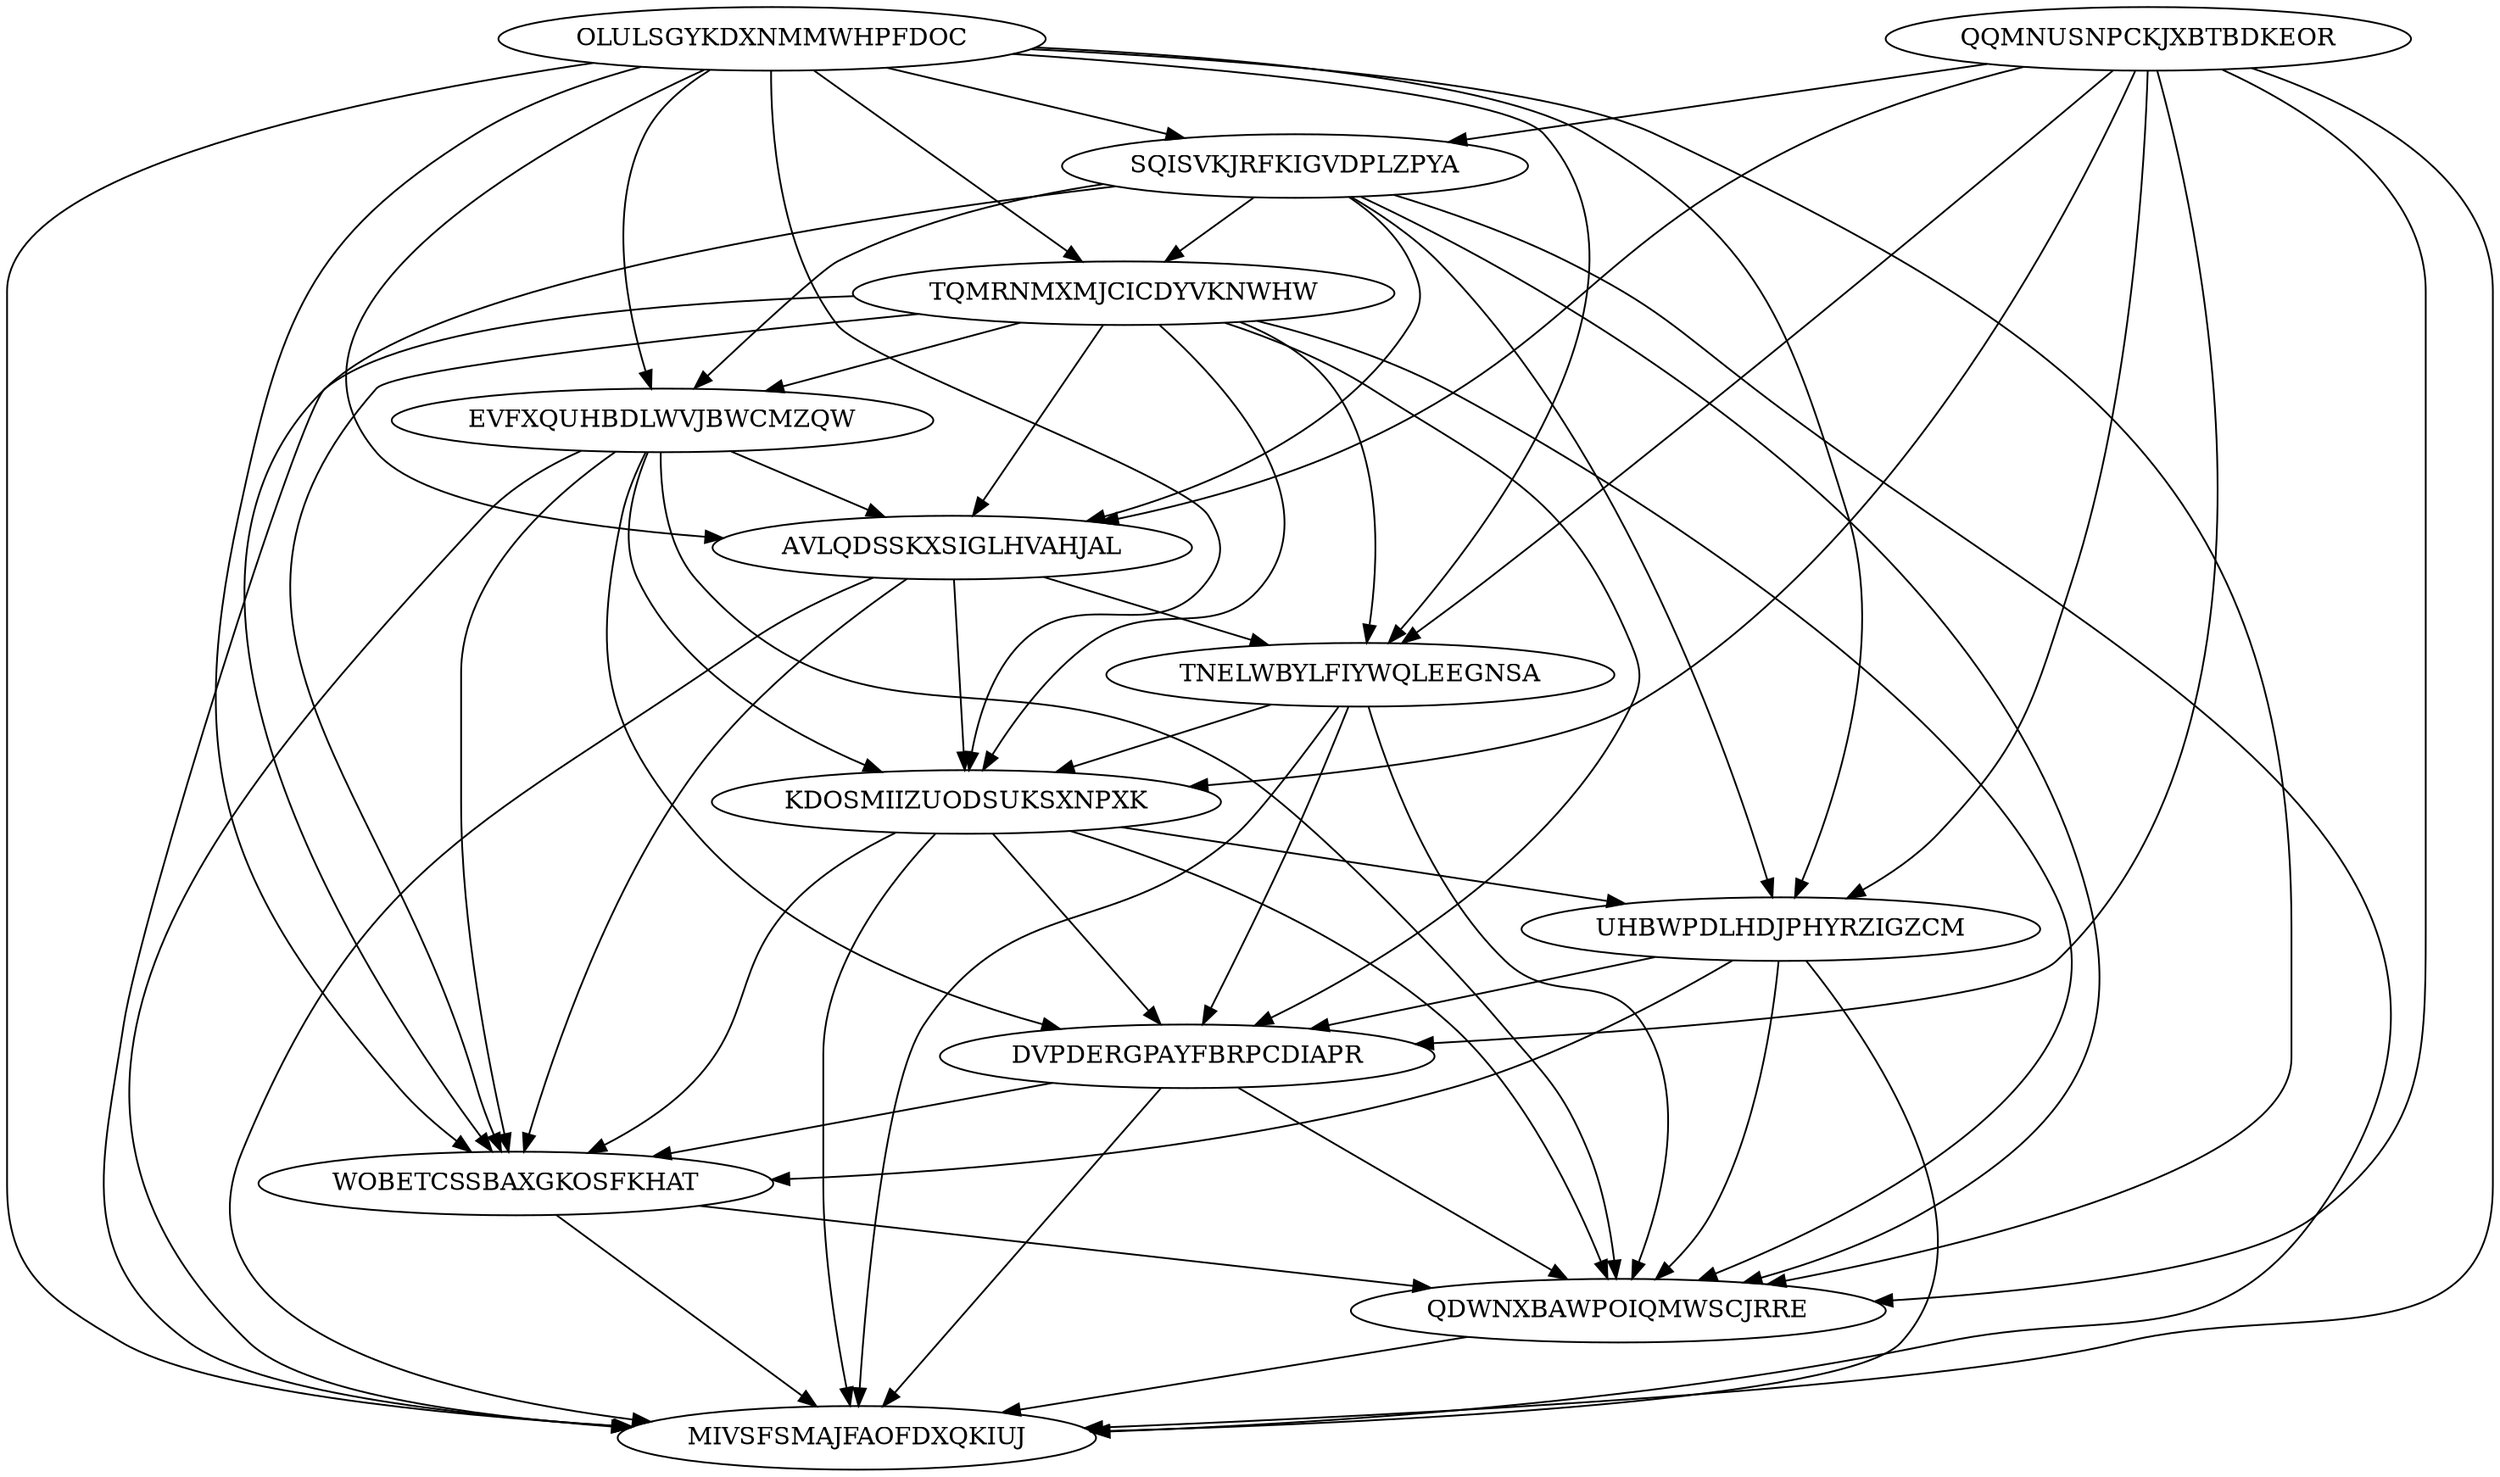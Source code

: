 digraph N13M62 {
	QQMNUSNPCKJXBTBDKEOR	[Weight=12];
	OLULSGYKDXNMMWHPFDOC	[Weight=19];
	SQISVKJRFKIGVDPLZPYA	[Weight=16];
	TQMRNMXMJCICDYVKNWHW	[Weight=12];
	EVFXQUHBDLWVJBWCMZQW	[Weight=18];
	AVLQDSSKXSIGLHVAHJAL	[Weight=19];
	TNELWBYLFIYWQLEEGNSA	[Weight=17];
	KDOSMIIZUODSUKSXNPXK	[Weight=15];
	UHBWPDLHDJPHYRZIGZCM	[Weight=18];
	DVPDERGPAYFBRPCDIAPR	[Weight=13];
	WOBETCSSBAXGKOSFKHAT	[Weight=13];
	QDWNXBAWPOIQMWSCJRRE	[Weight=14];
	MIVSFSMAJFAOFDXQKIUJ	[Weight=13];
	KDOSMIIZUODSUKSXNPXK -> UHBWPDLHDJPHYRZIGZCM [Weight=18];
	AVLQDSSKXSIGLHVAHJAL -> WOBETCSSBAXGKOSFKHAT [Weight=15];
	OLULSGYKDXNMMWHPFDOC -> TNELWBYLFIYWQLEEGNSA [Weight=12];
	SQISVKJRFKIGVDPLZPYA -> QDWNXBAWPOIQMWSCJRRE [Weight=16];
	DVPDERGPAYFBRPCDIAPR -> MIVSFSMAJFAOFDXQKIUJ [Weight=12];
	DVPDERGPAYFBRPCDIAPR -> WOBETCSSBAXGKOSFKHAT [Weight=14];
	UHBWPDLHDJPHYRZIGZCM -> MIVSFSMAJFAOFDXQKIUJ [Weight=10];
	QQMNUSNPCKJXBTBDKEOR -> KDOSMIIZUODSUKSXNPXK [Weight=19];
	KDOSMIIZUODSUKSXNPXK -> DVPDERGPAYFBRPCDIAPR [Weight=13];
	QQMNUSNPCKJXBTBDKEOR -> UHBWPDLHDJPHYRZIGZCM [Weight=13];
	OLULSGYKDXNMMWHPFDOC -> AVLQDSSKXSIGLHVAHJAL [Weight=17];
	TQMRNMXMJCICDYVKNWHW -> EVFXQUHBDLWVJBWCMZQW [Weight=14];
	AVLQDSSKXSIGLHVAHJAL -> MIVSFSMAJFAOFDXQKIUJ [Weight=10];
	UHBWPDLHDJPHYRZIGZCM -> DVPDERGPAYFBRPCDIAPR [Weight=15];
	TQMRNMXMJCICDYVKNWHW -> KDOSMIIZUODSUKSXNPXK [Weight=13];
	TNELWBYLFIYWQLEEGNSA -> KDOSMIIZUODSUKSXNPXK [Weight=19];
	SQISVKJRFKIGVDPLZPYA -> MIVSFSMAJFAOFDXQKIUJ [Weight=10];
	KDOSMIIZUODSUKSXNPXK -> QDWNXBAWPOIQMWSCJRRE [Weight=13];
	EVFXQUHBDLWVJBWCMZQW -> KDOSMIIZUODSUKSXNPXK [Weight=20];
	QQMNUSNPCKJXBTBDKEOR -> MIVSFSMAJFAOFDXQKIUJ [Weight=16];
	SQISVKJRFKIGVDPLZPYA -> WOBETCSSBAXGKOSFKHAT [Weight=16];
	QQMNUSNPCKJXBTBDKEOR -> TNELWBYLFIYWQLEEGNSA [Weight=16];
	QDWNXBAWPOIQMWSCJRRE -> MIVSFSMAJFAOFDXQKIUJ [Weight=17];
	TQMRNMXMJCICDYVKNWHW -> TNELWBYLFIYWQLEEGNSA [Weight=14];
	OLULSGYKDXNMMWHPFDOC -> QDWNXBAWPOIQMWSCJRRE [Weight=16];
	QQMNUSNPCKJXBTBDKEOR -> QDWNXBAWPOIQMWSCJRRE [Weight=14];
	KDOSMIIZUODSUKSXNPXK -> WOBETCSSBAXGKOSFKHAT [Weight=17];
	OLULSGYKDXNMMWHPFDOC -> KDOSMIIZUODSUKSXNPXK [Weight=12];
	OLULSGYKDXNMMWHPFDOC -> SQISVKJRFKIGVDPLZPYA [Weight=15];
	UHBWPDLHDJPHYRZIGZCM -> QDWNXBAWPOIQMWSCJRRE [Weight=14];
	TQMRNMXMJCICDYVKNWHW -> AVLQDSSKXSIGLHVAHJAL [Weight=15];
	KDOSMIIZUODSUKSXNPXK -> MIVSFSMAJFAOFDXQKIUJ [Weight=15];
	SQISVKJRFKIGVDPLZPYA -> UHBWPDLHDJPHYRZIGZCM [Weight=18];
	TNELWBYLFIYWQLEEGNSA -> DVPDERGPAYFBRPCDIAPR [Weight=12];
	DVPDERGPAYFBRPCDIAPR -> QDWNXBAWPOIQMWSCJRRE [Weight=18];
	TNELWBYLFIYWQLEEGNSA -> MIVSFSMAJFAOFDXQKIUJ [Weight=17];
	EVFXQUHBDLWVJBWCMZQW -> AVLQDSSKXSIGLHVAHJAL [Weight=14];
	TNELWBYLFIYWQLEEGNSA -> QDWNXBAWPOIQMWSCJRRE [Weight=15];
	WOBETCSSBAXGKOSFKHAT -> MIVSFSMAJFAOFDXQKIUJ [Weight=20];
	SQISVKJRFKIGVDPLZPYA -> EVFXQUHBDLWVJBWCMZQW [Weight=19];
	SQISVKJRFKIGVDPLZPYA -> TQMRNMXMJCICDYVKNWHW [Weight=18];
	QQMNUSNPCKJXBTBDKEOR -> AVLQDSSKXSIGLHVAHJAL [Weight=13];
	OLULSGYKDXNMMWHPFDOC -> TQMRNMXMJCICDYVKNWHW [Weight=20];
	EVFXQUHBDLWVJBWCMZQW -> WOBETCSSBAXGKOSFKHAT [Weight=12];
	OLULSGYKDXNMMWHPFDOC -> EVFXQUHBDLWVJBWCMZQW [Weight=12];
	UHBWPDLHDJPHYRZIGZCM -> WOBETCSSBAXGKOSFKHAT [Weight=18];
	OLULSGYKDXNMMWHPFDOC -> UHBWPDLHDJPHYRZIGZCM [Weight=13];
	TQMRNMXMJCICDYVKNWHW -> QDWNXBAWPOIQMWSCJRRE [Weight=13];
	EVFXQUHBDLWVJBWCMZQW -> MIVSFSMAJFAOFDXQKIUJ [Weight=18];
	QQMNUSNPCKJXBTBDKEOR -> SQISVKJRFKIGVDPLZPYA [Weight=20];
	AVLQDSSKXSIGLHVAHJAL -> TNELWBYLFIYWQLEEGNSA [Weight=13];
	EVFXQUHBDLWVJBWCMZQW -> QDWNXBAWPOIQMWSCJRRE [Weight=17];
	EVFXQUHBDLWVJBWCMZQW -> DVPDERGPAYFBRPCDIAPR [Weight=18];
	QQMNUSNPCKJXBTBDKEOR -> DVPDERGPAYFBRPCDIAPR [Weight=16];
	TQMRNMXMJCICDYVKNWHW -> WOBETCSSBAXGKOSFKHAT [Weight=10];
	OLULSGYKDXNMMWHPFDOC -> MIVSFSMAJFAOFDXQKIUJ [Weight=11];
	SQISVKJRFKIGVDPLZPYA -> AVLQDSSKXSIGLHVAHJAL [Weight=14];
	AVLQDSSKXSIGLHVAHJAL -> KDOSMIIZUODSUKSXNPXK [Weight=13];
	WOBETCSSBAXGKOSFKHAT -> QDWNXBAWPOIQMWSCJRRE [Weight=20];
	TQMRNMXMJCICDYVKNWHW -> DVPDERGPAYFBRPCDIAPR [Weight=15];
	TQMRNMXMJCICDYVKNWHW -> MIVSFSMAJFAOFDXQKIUJ [Weight=13];
	OLULSGYKDXNMMWHPFDOC -> WOBETCSSBAXGKOSFKHAT [Weight=14];
}
